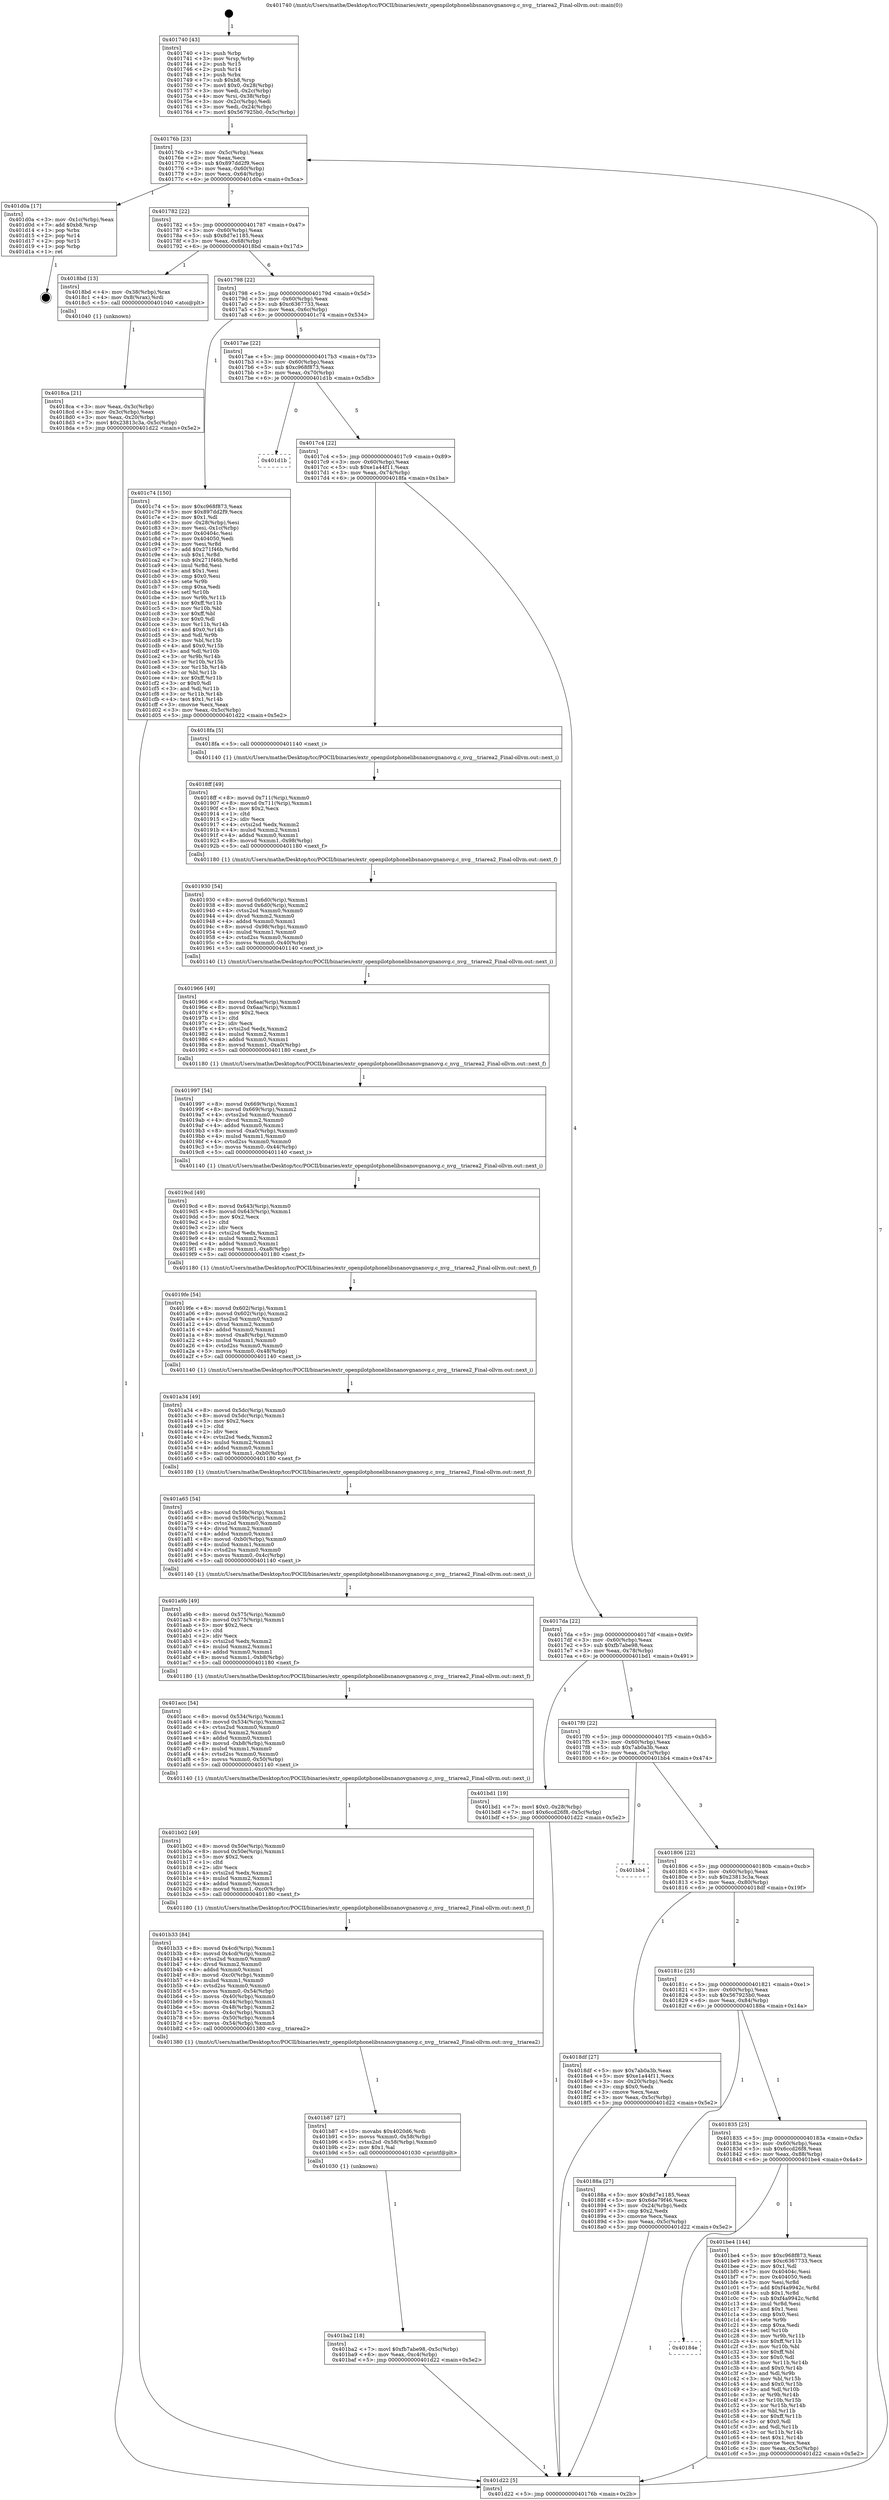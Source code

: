 digraph "0x401740" {
  label = "0x401740 (/mnt/c/Users/mathe/Desktop/tcc/POCII/binaries/extr_openpilotphonelibsnanovgnanovg.c_nvg__triarea2_Final-ollvm.out::main(0))"
  labelloc = "t"
  node[shape=record]

  Entry [label="",width=0.3,height=0.3,shape=circle,fillcolor=black,style=filled]
  "0x40176b" [label="{
     0x40176b [23]\l
     | [instrs]\l
     &nbsp;&nbsp;0x40176b \<+3\>: mov -0x5c(%rbp),%eax\l
     &nbsp;&nbsp;0x40176e \<+2\>: mov %eax,%ecx\l
     &nbsp;&nbsp;0x401770 \<+6\>: sub $0x897dd2f9,%ecx\l
     &nbsp;&nbsp;0x401776 \<+3\>: mov %eax,-0x60(%rbp)\l
     &nbsp;&nbsp;0x401779 \<+3\>: mov %ecx,-0x64(%rbp)\l
     &nbsp;&nbsp;0x40177c \<+6\>: je 0000000000401d0a \<main+0x5ca\>\l
  }"]
  "0x401d0a" [label="{
     0x401d0a [17]\l
     | [instrs]\l
     &nbsp;&nbsp;0x401d0a \<+3\>: mov -0x1c(%rbp),%eax\l
     &nbsp;&nbsp;0x401d0d \<+7\>: add $0xb8,%rsp\l
     &nbsp;&nbsp;0x401d14 \<+1\>: pop %rbx\l
     &nbsp;&nbsp;0x401d15 \<+2\>: pop %r14\l
     &nbsp;&nbsp;0x401d17 \<+2\>: pop %r15\l
     &nbsp;&nbsp;0x401d19 \<+1\>: pop %rbp\l
     &nbsp;&nbsp;0x401d1a \<+1\>: ret\l
  }"]
  "0x401782" [label="{
     0x401782 [22]\l
     | [instrs]\l
     &nbsp;&nbsp;0x401782 \<+5\>: jmp 0000000000401787 \<main+0x47\>\l
     &nbsp;&nbsp;0x401787 \<+3\>: mov -0x60(%rbp),%eax\l
     &nbsp;&nbsp;0x40178a \<+5\>: sub $0x8d7e1185,%eax\l
     &nbsp;&nbsp;0x40178f \<+3\>: mov %eax,-0x68(%rbp)\l
     &nbsp;&nbsp;0x401792 \<+6\>: je 00000000004018bd \<main+0x17d\>\l
  }"]
  Exit [label="",width=0.3,height=0.3,shape=circle,fillcolor=black,style=filled,peripheries=2]
  "0x4018bd" [label="{
     0x4018bd [13]\l
     | [instrs]\l
     &nbsp;&nbsp;0x4018bd \<+4\>: mov -0x38(%rbp),%rax\l
     &nbsp;&nbsp;0x4018c1 \<+4\>: mov 0x8(%rax),%rdi\l
     &nbsp;&nbsp;0x4018c5 \<+5\>: call 0000000000401040 \<atoi@plt\>\l
     | [calls]\l
     &nbsp;&nbsp;0x401040 \{1\} (unknown)\l
  }"]
  "0x401798" [label="{
     0x401798 [22]\l
     | [instrs]\l
     &nbsp;&nbsp;0x401798 \<+5\>: jmp 000000000040179d \<main+0x5d\>\l
     &nbsp;&nbsp;0x40179d \<+3\>: mov -0x60(%rbp),%eax\l
     &nbsp;&nbsp;0x4017a0 \<+5\>: sub $0xc6367733,%eax\l
     &nbsp;&nbsp;0x4017a5 \<+3\>: mov %eax,-0x6c(%rbp)\l
     &nbsp;&nbsp;0x4017a8 \<+6\>: je 0000000000401c74 \<main+0x534\>\l
  }"]
  "0x40184e" [label="{
     0x40184e\l
  }", style=dashed]
  "0x401c74" [label="{
     0x401c74 [150]\l
     | [instrs]\l
     &nbsp;&nbsp;0x401c74 \<+5\>: mov $0xc968f873,%eax\l
     &nbsp;&nbsp;0x401c79 \<+5\>: mov $0x897dd2f9,%ecx\l
     &nbsp;&nbsp;0x401c7e \<+2\>: mov $0x1,%dl\l
     &nbsp;&nbsp;0x401c80 \<+3\>: mov -0x28(%rbp),%esi\l
     &nbsp;&nbsp;0x401c83 \<+3\>: mov %esi,-0x1c(%rbp)\l
     &nbsp;&nbsp;0x401c86 \<+7\>: mov 0x40404c,%esi\l
     &nbsp;&nbsp;0x401c8d \<+7\>: mov 0x404050,%edi\l
     &nbsp;&nbsp;0x401c94 \<+3\>: mov %esi,%r8d\l
     &nbsp;&nbsp;0x401c97 \<+7\>: add $0x271f46b,%r8d\l
     &nbsp;&nbsp;0x401c9e \<+4\>: sub $0x1,%r8d\l
     &nbsp;&nbsp;0x401ca2 \<+7\>: sub $0x271f46b,%r8d\l
     &nbsp;&nbsp;0x401ca9 \<+4\>: imul %r8d,%esi\l
     &nbsp;&nbsp;0x401cad \<+3\>: and $0x1,%esi\l
     &nbsp;&nbsp;0x401cb0 \<+3\>: cmp $0x0,%esi\l
     &nbsp;&nbsp;0x401cb3 \<+4\>: sete %r9b\l
     &nbsp;&nbsp;0x401cb7 \<+3\>: cmp $0xa,%edi\l
     &nbsp;&nbsp;0x401cba \<+4\>: setl %r10b\l
     &nbsp;&nbsp;0x401cbe \<+3\>: mov %r9b,%r11b\l
     &nbsp;&nbsp;0x401cc1 \<+4\>: xor $0xff,%r11b\l
     &nbsp;&nbsp;0x401cc5 \<+3\>: mov %r10b,%bl\l
     &nbsp;&nbsp;0x401cc8 \<+3\>: xor $0xff,%bl\l
     &nbsp;&nbsp;0x401ccb \<+3\>: xor $0x0,%dl\l
     &nbsp;&nbsp;0x401cce \<+3\>: mov %r11b,%r14b\l
     &nbsp;&nbsp;0x401cd1 \<+4\>: and $0x0,%r14b\l
     &nbsp;&nbsp;0x401cd5 \<+3\>: and %dl,%r9b\l
     &nbsp;&nbsp;0x401cd8 \<+3\>: mov %bl,%r15b\l
     &nbsp;&nbsp;0x401cdb \<+4\>: and $0x0,%r15b\l
     &nbsp;&nbsp;0x401cdf \<+3\>: and %dl,%r10b\l
     &nbsp;&nbsp;0x401ce2 \<+3\>: or %r9b,%r14b\l
     &nbsp;&nbsp;0x401ce5 \<+3\>: or %r10b,%r15b\l
     &nbsp;&nbsp;0x401ce8 \<+3\>: xor %r15b,%r14b\l
     &nbsp;&nbsp;0x401ceb \<+3\>: or %bl,%r11b\l
     &nbsp;&nbsp;0x401cee \<+4\>: xor $0xff,%r11b\l
     &nbsp;&nbsp;0x401cf2 \<+3\>: or $0x0,%dl\l
     &nbsp;&nbsp;0x401cf5 \<+3\>: and %dl,%r11b\l
     &nbsp;&nbsp;0x401cf8 \<+3\>: or %r11b,%r14b\l
     &nbsp;&nbsp;0x401cfb \<+4\>: test $0x1,%r14b\l
     &nbsp;&nbsp;0x401cff \<+3\>: cmovne %ecx,%eax\l
     &nbsp;&nbsp;0x401d02 \<+3\>: mov %eax,-0x5c(%rbp)\l
     &nbsp;&nbsp;0x401d05 \<+5\>: jmp 0000000000401d22 \<main+0x5e2\>\l
  }"]
  "0x4017ae" [label="{
     0x4017ae [22]\l
     | [instrs]\l
     &nbsp;&nbsp;0x4017ae \<+5\>: jmp 00000000004017b3 \<main+0x73\>\l
     &nbsp;&nbsp;0x4017b3 \<+3\>: mov -0x60(%rbp),%eax\l
     &nbsp;&nbsp;0x4017b6 \<+5\>: sub $0xc968f873,%eax\l
     &nbsp;&nbsp;0x4017bb \<+3\>: mov %eax,-0x70(%rbp)\l
     &nbsp;&nbsp;0x4017be \<+6\>: je 0000000000401d1b \<main+0x5db\>\l
  }"]
  "0x401be4" [label="{
     0x401be4 [144]\l
     | [instrs]\l
     &nbsp;&nbsp;0x401be4 \<+5\>: mov $0xc968f873,%eax\l
     &nbsp;&nbsp;0x401be9 \<+5\>: mov $0xc6367733,%ecx\l
     &nbsp;&nbsp;0x401bee \<+2\>: mov $0x1,%dl\l
     &nbsp;&nbsp;0x401bf0 \<+7\>: mov 0x40404c,%esi\l
     &nbsp;&nbsp;0x401bf7 \<+7\>: mov 0x404050,%edi\l
     &nbsp;&nbsp;0x401bfe \<+3\>: mov %esi,%r8d\l
     &nbsp;&nbsp;0x401c01 \<+7\>: add $0xf4a9942c,%r8d\l
     &nbsp;&nbsp;0x401c08 \<+4\>: sub $0x1,%r8d\l
     &nbsp;&nbsp;0x401c0c \<+7\>: sub $0xf4a9942c,%r8d\l
     &nbsp;&nbsp;0x401c13 \<+4\>: imul %r8d,%esi\l
     &nbsp;&nbsp;0x401c17 \<+3\>: and $0x1,%esi\l
     &nbsp;&nbsp;0x401c1a \<+3\>: cmp $0x0,%esi\l
     &nbsp;&nbsp;0x401c1d \<+4\>: sete %r9b\l
     &nbsp;&nbsp;0x401c21 \<+3\>: cmp $0xa,%edi\l
     &nbsp;&nbsp;0x401c24 \<+4\>: setl %r10b\l
     &nbsp;&nbsp;0x401c28 \<+3\>: mov %r9b,%r11b\l
     &nbsp;&nbsp;0x401c2b \<+4\>: xor $0xff,%r11b\l
     &nbsp;&nbsp;0x401c2f \<+3\>: mov %r10b,%bl\l
     &nbsp;&nbsp;0x401c32 \<+3\>: xor $0xff,%bl\l
     &nbsp;&nbsp;0x401c35 \<+3\>: xor $0x0,%dl\l
     &nbsp;&nbsp;0x401c38 \<+3\>: mov %r11b,%r14b\l
     &nbsp;&nbsp;0x401c3b \<+4\>: and $0x0,%r14b\l
     &nbsp;&nbsp;0x401c3f \<+3\>: and %dl,%r9b\l
     &nbsp;&nbsp;0x401c42 \<+3\>: mov %bl,%r15b\l
     &nbsp;&nbsp;0x401c45 \<+4\>: and $0x0,%r15b\l
     &nbsp;&nbsp;0x401c49 \<+3\>: and %dl,%r10b\l
     &nbsp;&nbsp;0x401c4c \<+3\>: or %r9b,%r14b\l
     &nbsp;&nbsp;0x401c4f \<+3\>: or %r10b,%r15b\l
     &nbsp;&nbsp;0x401c52 \<+3\>: xor %r15b,%r14b\l
     &nbsp;&nbsp;0x401c55 \<+3\>: or %bl,%r11b\l
     &nbsp;&nbsp;0x401c58 \<+4\>: xor $0xff,%r11b\l
     &nbsp;&nbsp;0x401c5c \<+3\>: or $0x0,%dl\l
     &nbsp;&nbsp;0x401c5f \<+3\>: and %dl,%r11b\l
     &nbsp;&nbsp;0x401c62 \<+3\>: or %r11b,%r14b\l
     &nbsp;&nbsp;0x401c65 \<+4\>: test $0x1,%r14b\l
     &nbsp;&nbsp;0x401c69 \<+3\>: cmovne %ecx,%eax\l
     &nbsp;&nbsp;0x401c6c \<+3\>: mov %eax,-0x5c(%rbp)\l
     &nbsp;&nbsp;0x401c6f \<+5\>: jmp 0000000000401d22 \<main+0x5e2\>\l
  }"]
  "0x401d1b" [label="{
     0x401d1b\l
  }", style=dashed]
  "0x4017c4" [label="{
     0x4017c4 [22]\l
     | [instrs]\l
     &nbsp;&nbsp;0x4017c4 \<+5\>: jmp 00000000004017c9 \<main+0x89\>\l
     &nbsp;&nbsp;0x4017c9 \<+3\>: mov -0x60(%rbp),%eax\l
     &nbsp;&nbsp;0x4017cc \<+5\>: sub $0xe1a44f11,%eax\l
     &nbsp;&nbsp;0x4017d1 \<+3\>: mov %eax,-0x74(%rbp)\l
     &nbsp;&nbsp;0x4017d4 \<+6\>: je 00000000004018fa \<main+0x1ba\>\l
  }"]
  "0x401ba2" [label="{
     0x401ba2 [18]\l
     | [instrs]\l
     &nbsp;&nbsp;0x401ba2 \<+7\>: movl $0xfb7abe98,-0x5c(%rbp)\l
     &nbsp;&nbsp;0x401ba9 \<+6\>: mov %eax,-0xc4(%rbp)\l
     &nbsp;&nbsp;0x401baf \<+5\>: jmp 0000000000401d22 \<main+0x5e2\>\l
  }"]
  "0x4018fa" [label="{
     0x4018fa [5]\l
     | [instrs]\l
     &nbsp;&nbsp;0x4018fa \<+5\>: call 0000000000401140 \<next_i\>\l
     | [calls]\l
     &nbsp;&nbsp;0x401140 \{1\} (/mnt/c/Users/mathe/Desktop/tcc/POCII/binaries/extr_openpilotphonelibsnanovgnanovg.c_nvg__triarea2_Final-ollvm.out::next_i)\l
  }"]
  "0x4017da" [label="{
     0x4017da [22]\l
     | [instrs]\l
     &nbsp;&nbsp;0x4017da \<+5\>: jmp 00000000004017df \<main+0x9f\>\l
     &nbsp;&nbsp;0x4017df \<+3\>: mov -0x60(%rbp),%eax\l
     &nbsp;&nbsp;0x4017e2 \<+5\>: sub $0xfb7abe98,%eax\l
     &nbsp;&nbsp;0x4017e7 \<+3\>: mov %eax,-0x78(%rbp)\l
     &nbsp;&nbsp;0x4017ea \<+6\>: je 0000000000401bd1 \<main+0x491\>\l
  }"]
  "0x401b87" [label="{
     0x401b87 [27]\l
     | [instrs]\l
     &nbsp;&nbsp;0x401b87 \<+10\>: movabs $0x4020d6,%rdi\l
     &nbsp;&nbsp;0x401b91 \<+5\>: movss %xmm0,-0x58(%rbp)\l
     &nbsp;&nbsp;0x401b96 \<+5\>: cvtss2sd -0x58(%rbp),%xmm0\l
     &nbsp;&nbsp;0x401b9b \<+2\>: mov $0x1,%al\l
     &nbsp;&nbsp;0x401b9d \<+5\>: call 0000000000401030 \<printf@plt\>\l
     | [calls]\l
     &nbsp;&nbsp;0x401030 \{1\} (unknown)\l
  }"]
  "0x401bd1" [label="{
     0x401bd1 [19]\l
     | [instrs]\l
     &nbsp;&nbsp;0x401bd1 \<+7\>: movl $0x0,-0x28(%rbp)\l
     &nbsp;&nbsp;0x401bd8 \<+7\>: movl $0x6ccd26f8,-0x5c(%rbp)\l
     &nbsp;&nbsp;0x401bdf \<+5\>: jmp 0000000000401d22 \<main+0x5e2\>\l
  }"]
  "0x4017f0" [label="{
     0x4017f0 [22]\l
     | [instrs]\l
     &nbsp;&nbsp;0x4017f0 \<+5\>: jmp 00000000004017f5 \<main+0xb5\>\l
     &nbsp;&nbsp;0x4017f5 \<+3\>: mov -0x60(%rbp),%eax\l
     &nbsp;&nbsp;0x4017f8 \<+5\>: sub $0x7ab0a3b,%eax\l
     &nbsp;&nbsp;0x4017fd \<+3\>: mov %eax,-0x7c(%rbp)\l
     &nbsp;&nbsp;0x401800 \<+6\>: je 0000000000401bb4 \<main+0x474\>\l
  }"]
  "0x401b33" [label="{
     0x401b33 [84]\l
     | [instrs]\l
     &nbsp;&nbsp;0x401b33 \<+8\>: movsd 0x4cd(%rip),%xmm1\l
     &nbsp;&nbsp;0x401b3b \<+8\>: movsd 0x4cd(%rip),%xmm2\l
     &nbsp;&nbsp;0x401b43 \<+4\>: cvtss2sd %xmm0,%xmm0\l
     &nbsp;&nbsp;0x401b47 \<+4\>: divsd %xmm2,%xmm0\l
     &nbsp;&nbsp;0x401b4b \<+4\>: addsd %xmm0,%xmm1\l
     &nbsp;&nbsp;0x401b4f \<+8\>: movsd -0xc0(%rbp),%xmm0\l
     &nbsp;&nbsp;0x401b57 \<+4\>: mulsd %xmm1,%xmm0\l
     &nbsp;&nbsp;0x401b5b \<+4\>: cvtsd2ss %xmm0,%xmm0\l
     &nbsp;&nbsp;0x401b5f \<+5\>: movss %xmm0,-0x54(%rbp)\l
     &nbsp;&nbsp;0x401b64 \<+5\>: movss -0x40(%rbp),%xmm0\l
     &nbsp;&nbsp;0x401b69 \<+5\>: movss -0x44(%rbp),%xmm1\l
     &nbsp;&nbsp;0x401b6e \<+5\>: movss -0x48(%rbp),%xmm2\l
     &nbsp;&nbsp;0x401b73 \<+5\>: movss -0x4c(%rbp),%xmm3\l
     &nbsp;&nbsp;0x401b78 \<+5\>: movss -0x50(%rbp),%xmm4\l
     &nbsp;&nbsp;0x401b7d \<+5\>: movss -0x54(%rbp),%xmm5\l
     &nbsp;&nbsp;0x401b82 \<+5\>: call 0000000000401380 \<nvg__triarea2\>\l
     | [calls]\l
     &nbsp;&nbsp;0x401380 \{1\} (/mnt/c/Users/mathe/Desktop/tcc/POCII/binaries/extr_openpilotphonelibsnanovgnanovg.c_nvg__triarea2_Final-ollvm.out::nvg__triarea2)\l
  }"]
  "0x401bb4" [label="{
     0x401bb4\l
  }", style=dashed]
  "0x401806" [label="{
     0x401806 [22]\l
     | [instrs]\l
     &nbsp;&nbsp;0x401806 \<+5\>: jmp 000000000040180b \<main+0xcb\>\l
     &nbsp;&nbsp;0x40180b \<+3\>: mov -0x60(%rbp),%eax\l
     &nbsp;&nbsp;0x40180e \<+5\>: sub $0x23813c3a,%eax\l
     &nbsp;&nbsp;0x401813 \<+3\>: mov %eax,-0x80(%rbp)\l
     &nbsp;&nbsp;0x401816 \<+6\>: je 00000000004018df \<main+0x19f\>\l
  }"]
  "0x401b02" [label="{
     0x401b02 [49]\l
     | [instrs]\l
     &nbsp;&nbsp;0x401b02 \<+8\>: movsd 0x50e(%rip),%xmm0\l
     &nbsp;&nbsp;0x401b0a \<+8\>: movsd 0x50e(%rip),%xmm1\l
     &nbsp;&nbsp;0x401b12 \<+5\>: mov $0x2,%ecx\l
     &nbsp;&nbsp;0x401b17 \<+1\>: cltd\l
     &nbsp;&nbsp;0x401b18 \<+2\>: idiv %ecx\l
     &nbsp;&nbsp;0x401b1a \<+4\>: cvtsi2sd %edx,%xmm2\l
     &nbsp;&nbsp;0x401b1e \<+4\>: mulsd %xmm2,%xmm1\l
     &nbsp;&nbsp;0x401b22 \<+4\>: addsd %xmm0,%xmm1\l
     &nbsp;&nbsp;0x401b26 \<+8\>: movsd %xmm1,-0xc0(%rbp)\l
     &nbsp;&nbsp;0x401b2e \<+5\>: call 0000000000401180 \<next_f\>\l
     | [calls]\l
     &nbsp;&nbsp;0x401180 \{1\} (/mnt/c/Users/mathe/Desktop/tcc/POCII/binaries/extr_openpilotphonelibsnanovgnanovg.c_nvg__triarea2_Final-ollvm.out::next_f)\l
  }"]
  "0x4018df" [label="{
     0x4018df [27]\l
     | [instrs]\l
     &nbsp;&nbsp;0x4018df \<+5\>: mov $0x7ab0a3b,%eax\l
     &nbsp;&nbsp;0x4018e4 \<+5\>: mov $0xe1a44f11,%ecx\l
     &nbsp;&nbsp;0x4018e9 \<+3\>: mov -0x20(%rbp),%edx\l
     &nbsp;&nbsp;0x4018ec \<+3\>: cmp $0x0,%edx\l
     &nbsp;&nbsp;0x4018ef \<+3\>: cmove %ecx,%eax\l
     &nbsp;&nbsp;0x4018f2 \<+3\>: mov %eax,-0x5c(%rbp)\l
     &nbsp;&nbsp;0x4018f5 \<+5\>: jmp 0000000000401d22 \<main+0x5e2\>\l
  }"]
  "0x40181c" [label="{
     0x40181c [25]\l
     | [instrs]\l
     &nbsp;&nbsp;0x40181c \<+5\>: jmp 0000000000401821 \<main+0xe1\>\l
     &nbsp;&nbsp;0x401821 \<+3\>: mov -0x60(%rbp),%eax\l
     &nbsp;&nbsp;0x401824 \<+5\>: sub $0x567925b0,%eax\l
     &nbsp;&nbsp;0x401829 \<+6\>: mov %eax,-0x84(%rbp)\l
     &nbsp;&nbsp;0x40182f \<+6\>: je 000000000040188a \<main+0x14a\>\l
  }"]
  "0x401acc" [label="{
     0x401acc [54]\l
     | [instrs]\l
     &nbsp;&nbsp;0x401acc \<+8\>: movsd 0x534(%rip),%xmm1\l
     &nbsp;&nbsp;0x401ad4 \<+8\>: movsd 0x534(%rip),%xmm2\l
     &nbsp;&nbsp;0x401adc \<+4\>: cvtss2sd %xmm0,%xmm0\l
     &nbsp;&nbsp;0x401ae0 \<+4\>: divsd %xmm2,%xmm0\l
     &nbsp;&nbsp;0x401ae4 \<+4\>: addsd %xmm0,%xmm1\l
     &nbsp;&nbsp;0x401ae8 \<+8\>: movsd -0xb8(%rbp),%xmm0\l
     &nbsp;&nbsp;0x401af0 \<+4\>: mulsd %xmm1,%xmm0\l
     &nbsp;&nbsp;0x401af4 \<+4\>: cvtsd2ss %xmm0,%xmm0\l
     &nbsp;&nbsp;0x401af8 \<+5\>: movss %xmm0,-0x50(%rbp)\l
     &nbsp;&nbsp;0x401afd \<+5\>: call 0000000000401140 \<next_i\>\l
     | [calls]\l
     &nbsp;&nbsp;0x401140 \{1\} (/mnt/c/Users/mathe/Desktop/tcc/POCII/binaries/extr_openpilotphonelibsnanovgnanovg.c_nvg__triarea2_Final-ollvm.out::next_i)\l
  }"]
  "0x40188a" [label="{
     0x40188a [27]\l
     | [instrs]\l
     &nbsp;&nbsp;0x40188a \<+5\>: mov $0x8d7e1185,%eax\l
     &nbsp;&nbsp;0x40188f \<+5\>: mov $0x6de79f46,%ecx\l
     &nbsp;&nbsp;0x401894 \<+3\>: mov -0x24(%rbp),%edx\l
     &nbsp;&nbsp;0x401897 \<+3\>: cmp $0x2,%edx\l
     &nbsp;&nbsp;0x40189a \<+3\>: cmovne %ecx,%eax\l
     &nbsp;&nbsp;0x40189d \<+3\>: mov %eax,-0x5c(%rbp)\l
     &nbsp;&nbsp;0x4018a0 \<+5\>: jmp 0000000000401d22 \<main+0x5e2\>\l
  }"]
  "0x401835" [label="{
     0x401835 [25]\l
     | [instrs]\l
     &nbsp;&nbsp;0x401835 \<+5\>: jmp 000000000040183a \<main+0xfa\>\l
     &nbsp;&nbsp;0x40183a \<+3\>: mov -0x60(%rbp),%eax\l
     &nbsp;&nbsp;0x40183d \<+5\>: sub $0x6ccd26f8,%eax\l
     &nbsp;&nbsp;0x401842 \<+6\>: mov %eax,-0x88(%rbp)\l
     &nbsp;&nbsp;0x401848 \<+6\>: je 0000000000401be4 \<main+0x4a4\>\l
  }"]
  "0x401d22" [label="{
     0x401d22 [5]\l
     | [instrs]\l
     &nbsp;&nbsp;0x401d22 \<+5\>: jmp 000000000040176b \<main+0x2b\>\l
  }"]
  "0x401740" [label="{
     0x401740 [43]\l
     | [instrs]\l
     &nbsp;&nbsp;0x401740 \<+1\>: push %rbp\l
     &nbsp;&nbsp;0x401741 \<+3\>: mov %rsp,%rbp\l
     &nbsp;&nbsp;0x401744 \<+2\>: push %r15\l
     &nbsp;&nbsp;0x401746 \<+2\>: push %r14\l
     &nbsp;&nbsp;0x401748 \<+1\>: push %rbx\l
     &nbsp;&nbsp;0x401749 \<+7\>: sub $0xb8,%rsp\l
     &nbsp;&nbsp;0x401750 \<+7\>: movl $0x0,-0x28(%rbp)\l
     &nbsp;&nbsp;0x401757 \<+3\>: mov %edi,-0x2c(%rbp)\l
     &nbsp;&nbsp;0x40175a \<+4\>: mov %rsi,-0x38(%rbp)\l
     &nbsp;&nbsp;0x40175e \<+3\>: mov -0x2c(%rbp),%edi\l
     &nbsp;&nbsp;0x401761 \<+3\>: mov %edi,-0x24(%rbp)\l
     &nbsp;&nbsp;0x401764 \<+7\>: movl $0x567925b0,-0x5c(%rbp)\l
  }"]
  "0x4018ca" [label="{
     0x4018ca [21]\l
     | [instrs]\l
     &nbsp;&nbsp;0x4018ca \<+3\>: mov %eax,-0x3c(%rbp)\l
     &nbsp;&nbsp;0x4018cd \<+3\>: mov -0x3c(%rbp),%eax\l
     &nbsp;&nbsp;0x4018d0 \<+3\>: mov %eax,-0x20(%rbp)\l
     &nbsp;&nbsp;0x4018d3 \<+7\>: movl $0x23813c3a,-0x5c(%rbp)\l
     &nbsp;&nbsp;0x4018da \<+5\>: jmp 0000000000401d22 \<main+0x5e2\>\l
  }"]
  "0x4018ff" [label="{
     0x4018ff [49]\l
     | [instrs]\l
     &nbsp;&nbsp;0x4018ff \<+8\>: movsd 0x711(%rip),%xmm0\l
     &nbsp;&nbsp;0x401907 \<+8\>: movsd 0x711(%rip),%xmm1\l
     &nbsp;&nbsp;0x40190f \<+5\>: mov $0x2,%ecx\l
     &nbsp;&nbsp;0x401914 \<+1\>: cltd\l
     &nbsp;&nbsp;0x401915 \<+2\>: idiv %ecx\l
     &nbsp;&nbsp;0x401917 \<+4\>: cvtsi2sd %edx,%xmm2\l
     &nbsp;&nbsp;0x40191b \<+4\>: mulsd %xmm2,%xmm1\l
     &nbsp;&nbsp;0x40191f \<+4\>: addsd %xmm0,%xmm1\l
     &nbsp;&nbsp;0x401923 \<+8\>: movsd %xmm1,-0x98(%rbp)\l
     &nbsp;&nbsp;0x40192b \<+5\>: call 0000000000401180 \<next_f\>\l
     | [calls]\l
     &nbsp;&nbsp;0x401180 \{1\} (/mnt/c/Users/mathe/Desktop/tcc/POCII/binaries/extr_openpilotphonelibsnanovgnanovg.c_nvg__triarea2_Final-ollvm.out::next_f)\l
  }"]
  "0x401930" [label="{
     0x401930 [54]\l
     | [instrs]\l
     &nbsp;&nbsp;0x401930 \<+8\>: movsd 0x6d0(%rip),%xmm1\l
     &nbsp;&nbsp;0x401938 \<+8\>: movsd 0x6d0(%rip),%xmm2\l
     &nbsp;&nbsp;0x401940 \<+4\>: cvtss2sd %xmm0,%xmm0\l
     &nbsp;&nbsp;0x401944 \<+4\>: divsd %xmm2,%xmm0\l
     &nbsp;&nbsp;0x401948 \<+4\>: addsd %xmm0,%xmm1\l
     &nbsp;&nbsp;0x40194c \<+8\>: movsd -0x98(%rbp),%xmm0\l
     &nbsp;&nbsp;0x401954 \<+4\>: mulsd %xmm1,%xmm0\l
     &nbsp;&nbsp;0x401958 \<+4\>: cvtsd2ss %xmm0,%xmm0\l
     &nbsp;&nbsp;0x40195c \<+5\>: movss %xmm0,-0x40(%rbp)\l
     &nbsp;&nbsp;0x401961 \<+5\>: call 0000000000401140 \<next_i\>\l
     | [calls]\l
     &nbsp;&nbsp;0x401140 \{1\} (/mnt/c/Users/mathe/Desktop/tcc/POCII/binaries/extr_openpilotphonelibsnanovgnanovg.c_nvg__triarea2_Final-ollvm.out::next_i)\l
  }"]
  "0x401966" [label="{
     0x401966 [49]\l
     | [instrs]\l
     &nbsp;&nbsp;0x401966 \<+8\>: movsd 0x6aa(%rip),%xmm0\l
     &nbsp;&nbsp;0x40196e \<+8\>: movsd 0x6aa(%rip),%xmm1\l
     &nbsp;&nbsp;0x401976 \<+5\>: mov $0x2,%ecx\l
     &nbsp;&nbsp;0x40197b \<+1\>: cltd\l
     &nbsp;&nbsp;0x40197c \<+2\>: idiv %ecx\l
     &nbsp;&nbsp;0x40197e \<+4\>: cvtsi2sd %edx,%xmm2\l
     &nbsp;&nbsp;0x401982 \<+4\>: mulsd %xmm2,%xmm1\l
     &nbsp;&nbsp;0x401986 \<+4\>: addsd %xmm0,%xmm1\l
     &nbsp;&nbsp;0x40198a \<+8\>: movsd %xmm1,-0xa0(%rbp)\l
     &nbsp;&nbsp;0x401992 \<+5\>: call 0000000000401180 \<next_f\>\l
     | [calls]\l
     &nbsp;&nbsp;0x401180 \{1\} (/mnt/c/Users/mathe/Desktop/tcc/POCII/binaries/extr_openpilotphonelibsnanovgnanovg.c_nvg__triarea2_Final-ollvm.out::next_f)\l
  }"]
  "0x401997" [label="{
     0x401997 [54]\l
     | [instrs]\l
     &nbsp;&nbsp;0x401997 \<+8\>: movsd 0x669(%rip),%xmm1\l
     &nbsp;&nbsp;0x40199f \<+8\>: movsd 0x669(%rip),%xmm2\l
     &nbsp;&nbsp;0x4019a7 \<+4\>: cvtss2sd %xmm0,%xmm0\l
     &nbsp;&nbsp;0x4019ab \<+4\>: divsd %xmm2,%xmm0\l
     &nbsp;&nbsp;0x4019af \<+4\>: addsd %xmm0,%xmm1\l
     &nbsp;&nbsp;0x4019b3 \<+8\>: movsd -0xa0(%rbp),%xmm0\l
     &nbsp;&nbsp;0x4019bb \<+4\>: mulsd %xmm1,%xmm0\l
     &nbsp;&nbsp;0x4019bf \<+4\>: cvtsd2ss %xmm0,%xmm0\l
     &nbsp;&nbsp;0x4019c3 \<+5\>: movss %xmm0,-0x44(%rbp)\l
     &nbsp;&nbsp;0x4019c8 \<+5\>: call 0000000000401140 \<next_i\>\l
     | [calls]\l
     &nbsp;&nbsp;0x401140 \{1\} (/mnt/c/Users/mathe/Desktop/tcc/POCII/binaries/extr_openpilotphonelibsnanovgnanovg.c_nvg__triarea2_Final-ollvm.out::next_i)\l
  }"]
  "0x4019cd" [label="{
     0x4019cd [49]\l
     | [instrs]\l
     &nbsp;&nbsp;0x4019cd \<+8\>: movsd 0x643(%rip),%xmm0\l
     &nbsp;&nbsp;0x4019d5 \<+8\>: movsd 0x643(%rip),%xmm1\l
     &nbsp;&nbsp;0x4019dd \<+5\>: mov $0x2,%ecx\l
     &nbsp;&nbsp;0x4019e2 \<+1\>: cltd\l
     &nbsp;&nbsp;0x4019e3 \<+2\>: idiv %ecx\l
     &nbsp;&nbsp;0x4019e5 \<+4\>: cvtsi2sd %edx,%xmm2\l
     &nbsp;&nbsp;0x4019e9 \<+4\>: mulsd %xmm2,%xmm1\l
     &nbsp;&nbsp;0x4019ed \<+4\>: addsd %xmm0,%xmm1\l
     &nbsp;&nbsp;0x4019f1 \<+8\>: movsd %xmm1,-0xa8(%rbp)\l
     &nbsp;&nbsp;0x4019f9 \<+5\>: call 0000000000401180 \<next_f\>\l
     | [calls]\l
     &nbsp;&nbsp;0x401180 \{1\} (/mnt/c/Users/mathe/Desktop/tcc/POCII/binaries/extr_openpilotphonelibsnanovgnanovg.c_nvg__triarea2_Final-ollvm.out::next_f)\l
  }"]
  "0x4019fe" [label="{
     0x4019fe [54]\l
     | [instrs]\l
     &nbsp;&nbsp;0x4019fe \<+8\>: movsd 0x602(%rip),%xmm1\l
     &nbsp;&nbsp;0x401a06 \<+8\>: movsd 0x602(%rip),%xmm2\l
     &nbsp;&nbsp;0x401a0e \<+4\>: cvtss2sd %xmm0,%xmm0\l
     &nbsp;&nbsp;0x401a12 \<+4\>: divsd %xmm2,%xmm0\l
     &nbsp;&nbsp;0x401a16 \<+4\>: addsd %xmm0,%xmm1\l
     &nbsp;&nbsp;0x401a1a \<+8\>: movsd -0xa8(%rbp),%xmm0\l
     &nbsp;&nbsp;0x401a22 \<+4\>: mulsd %xmm1,%xmm0\l
     &nbsp;&nbsp;0x401a26 \<+4\>: cvtsd2ss %xmm0,%xmm0\l
     &nbsp;&nbsp;0x401a2a \<+5\>: movss %xmm0,-0x48(%rbp)\l
     &nbsp;&nbsp;0x401a2f \<+5\>: call 0000000000401140 \<next_i\>\l
     | [calls]\l
     &nbsp;&nbsp;0x401140 \{1\} (/mnt/c/Users/mathe/Desktop/tcc/POCII/binaries/extr_openpilotphonelibsnanovgnanovg.c_nvg__triarea2_Final-ollvm.out::next_i)\l
  }"]
  "0x401a34" [label="{
     0x401a34 [49]\l
     | [instrs]\l
     &nbsp;&nbsp;0x401a34 \<+8\>: movsd 0x5dc(%rip),%xmm0\l
     &nbsp;&nbsp;0x401a3c \<+8\>: movsd 0x5dc(%rip),%xmm1\l
     &nbsp;&nbsp;0x401a44 \<+5\>: mov $0x2,%ecx\l
     &nbsp;&nbsp;0x401a49 \<+1\>: cltd\l
     &nbsp;&nbsp;0x401a4a \<+2\>: idiv %ecx\l
     &nbsp;&nbsp;0x401a4c \<+4\>: cvtsi2sd %edx,%xmm2\l
     &nbsp;&nbsp;0x401a50 \<+4\>: mulsd %xmm2,%xmm1\l
     &nbsp;&nbsp;0x401a54 \<+4\>: addsd %xmm0,%xmm1\l
     &nbsp;&nbsp;0x401a58 \<+8\>: movsd %xmm1,-0xb0(%rbp)\l
     &nbsp;&nbsp;0x401a60 \<+5\>: call 0000000000401180 \<next_f\>\l
     | [calls]\l
     &nbsp;&nbsp;0x401180 \{1\} (/mnt/c/Users/mathe/Desktop/tcc/POCII/binaries/extr_openpilotphonelibsnanovgnanovg.c_nvg__triarea2_Final-ollvm.out::next_f)\l
  }"]
  "0x401a65" [label="{
     0x401a65 [54]\l
     | [instrs]\l
     &nbsp;&nbsp;0x401a65 \<+8\>: movsd 0x59b(%rip),%xmm1\l
     &nbsp;&nbsp;0x401a6d \<+8\>: movsd 0x59b(%rip),%xmm2\l
     &nbsp;&nbsp;0x401a75 \<+4\>: cvtss2sd %xmm0,%xmm0\l
     &nbsp;&nbsp;0x401a79 \<+4\>: divsd %xmm2,%xmm0\l
     &nbsp;&nbsp;0x401a7d \<+4\>: addsd %xmm0,%xmm1\l
     &nbsp;&nbsp;0x401a81 \<+8\>: movsd -0xb0(%rbp),%xmm0\l
     &nbsp;&nbsp;0x401a89 \<+4\>: mulsd %xmm1,%xmm0\l
     &nbsp;&nbsp;0x401a8d \<+4\>: cvtsd2ss %xmm0,%xmm0\l
     &nbsp;&nbsp;0x401a91 \<+5\>: movss %xmm0,-0x4c(%rbp)\l
     &nbsp;&nbsp;0x401a96 \<+5\>: call 0000000000401140 \<next_i\>\l
     | [calls]\l
     &nbsp;&nbsp;0x401140 \{1\} (/mnt/c/Users/mathe/Desktop/tcc/POCII/binaries/extr_openpilotphonelibsnanovgnanovg.c_nvg__triarea2_Final-ollvm.out::next_i)\l
  }"]
  "0x401a9b" [label="{
     0x401a9b [49]\l
     | [instrs]\l
     &nbsp;&nbsp;0x401a9b \<+8\>: movsd 0x575(%rip),%xmm0\l
     &nbsp;&nbsp;0x401aa3 \<+8\>: movsd 0x575(%rip),%xmm1\l
     &nbsp;&nbsp;0x401aab \<+5\>: mov $0x2,%ecx\l
     &nbsp;&nbsp;0x401ab0 \<+1\>: cltd\l
     &nbsp;&nbsp;0x401ab1 \<+2\>: idiv %ecx\l
     &nbsp;&nbsp;0x401ab3 \<+4\>: cvtsi2sd %edx,%xmm2\l
     &nbsp;&nbsp;0x401ab7 \<+4\>: mulsd %xmm2,%xmm1\l
     &nbsp;&nbsp;0x401abb \<+4\>: addsd %xmm0,%xmm1\l
     &nbsp;&nbsp;0x401abf \<+8\>: movsd %xmm1,-0xb8(%rbp)\l
     &nbsp;&nbsp;0x401ac7 \<+5\>: call 0000000000401180 \<next_f\>\l
     | [calls]\l
     &nbsp;&nbsp;0x401180 \{1\} (/mnt/c/Users/mathe/Desktop/tcc/POCII/binaries/extr_openpilotphonelibsnanovgnanovg.c_nvg__triarea2_Final-ollvm.out::next_f)\l
  }"]
  Entry -> "0x401740" [label=" 1"]
  "0x40176b" -> "0x401d0a" [label=" 1"]
  "0x40176b" -> "0x401782" [label=" 7"]
  "0x401d0a" -> Exit [label=" 1"]
  "0x401782" -> "0x4018bd" [label=" 1"]
  "0x401782" -> "0x401798" [label=" 6"]
  "0x401c74" -> "0x401d22" [label=" 1"]
  "0x401798" -> "0x401c74" [label=" 1"]
  "0x401798" -> "0x4017ae" [label=" 5"]
  "0x401be4" -> "0x401d22" [label=" 1"]
  "0x4017ae" -> "0x401d1b" [label=" 0"]
  "0x4017ae" -> "0x4017c4" [label=" 5"]
  "0x401835" -> "0x40184e" [label=" 0"]
  "0x4017c4" -> "0x4018fa" [label=" 1"]
  "0x4017c4" -> "0x4017da" [label=" 4"]
  "0x401835" -> "0x401be4" [label=" 1"]
  "0x4017da" -> "0x401bd1" [label=" 1"]
  "0x4017da" -> "0x4017f0" [label=" 3"]
  "0x401bd1" -> "0x401d22" [label=" 1"]
  "0x4017f0" -> "0x401bb4" [label=" 0"]
  "0x4017f0" -> "0x401806" [label=" 3"]
  "0x401ba2" -> "0x401d22" [label=" 1"]
  "0x401806" -> "0x4018df" [label=" 1"]
  "0x401806" -> "0x40181c" [label=" 2"]
  "0x401b87" -> "0x401ba2" [label=" 1"]
  "0x40181c" -> "0x40188a" [label=" 1"]
  "0x40181c" -> "0x401835" [label=" 1"]
  "0x40188a" -> "0x401d22" [label=" 1"]
  "0x401740" -> "0x40176b" [label=" 1"]
  "0x401d22" -> "0x40176b" [label=" 7"]
  "0x4018bd" -> "0x4018ca" [label=" 1"]
  "0x4018ca" -> "0x401d22" [label=" 1"]
  "0x4018df" -> "0x401d22" [label=" 1"]
  "0x4018fa" -> "0x4018ff" [label=" 1"]
  "0x4018ff" -> "0x401930" [label=" 1"]
  "0x401930" -> "0x401966" [label=" 1"]
  "0x401966" -> "0x401997" [label=" 1"]
  "0x401997" -> "0x4019cd" [label=" 1"]
  "0x4019cd" -> "0x4019fe" [label=" 1"]
  "0x4019fe" -> "0x401a34" [label=" 1"]
  "0x401a34" -> "0x401a65" [label=" 1"]
  "0x401a65" -> "0x401a9b" [label=" 1"]
  "0x401a9b" -> "0x401acc" [label=" 1"]
  "0x401acc" -> "0x401b02" [label=" 1"]
  "0x401b02" -> "0x401b33" [label=" 1"]
  "0x401b33" -> "0x401b87" [label=" 1"]
}
